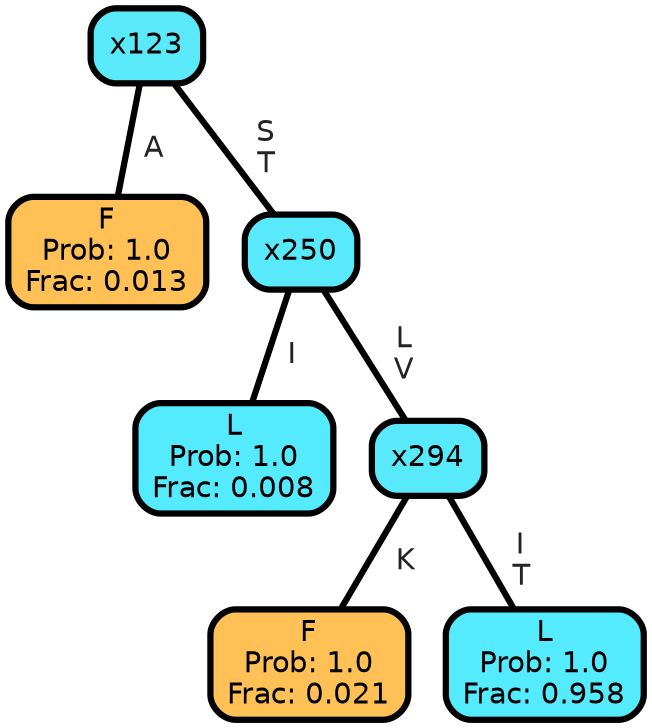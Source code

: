 graph Tree {
node [shape=box, style="filled, rounded",color="black",penwidth="3",fontcolor="black",                 fontname=helvetica] ;
graph [ranksep="0 equally", splines=straight,                 bgcolor=transparent, dpi=200] ;
edge [fontname=helvetica, fontweight=bold,fontcolor=grey14,color=black] ;
0 [label="F
Prob: 1.0
Frac: 0.013", fillcolor="#ffc155"] ;
1 [label="x123", fillcolor="#5ae9f9"] ;
2 [label="L
Prob: 1.0
Frac: 0.008", fillcolor="#55ebff"] ;
3 [label="x250", fillcolor="#58eafb"] ;
4 [label="F
Prob: 1.0
Frac: 0.021", fillcolor="#ffc155"] ;
5 [label="x294", fillcolor="#58eafb"] ;
6 [label="L
Prob: 1.0
Frac: 0.958", fillcolor="#55ebff"] ;
1 -- 0 [label=" A",penwidth=3] ;
1 -- 3 [label=" S\n T",penwidth=3] ;
3 -- 2 [label=" I",penwidth=3] ;
3 -- 5 [label=" L\n V",penwidth=3] ;
5 -- 4 [label=" K",penwidth=3] ;
5 -- 6 [label=" I\n T",penwidth=3] ;
{rank = same;}}